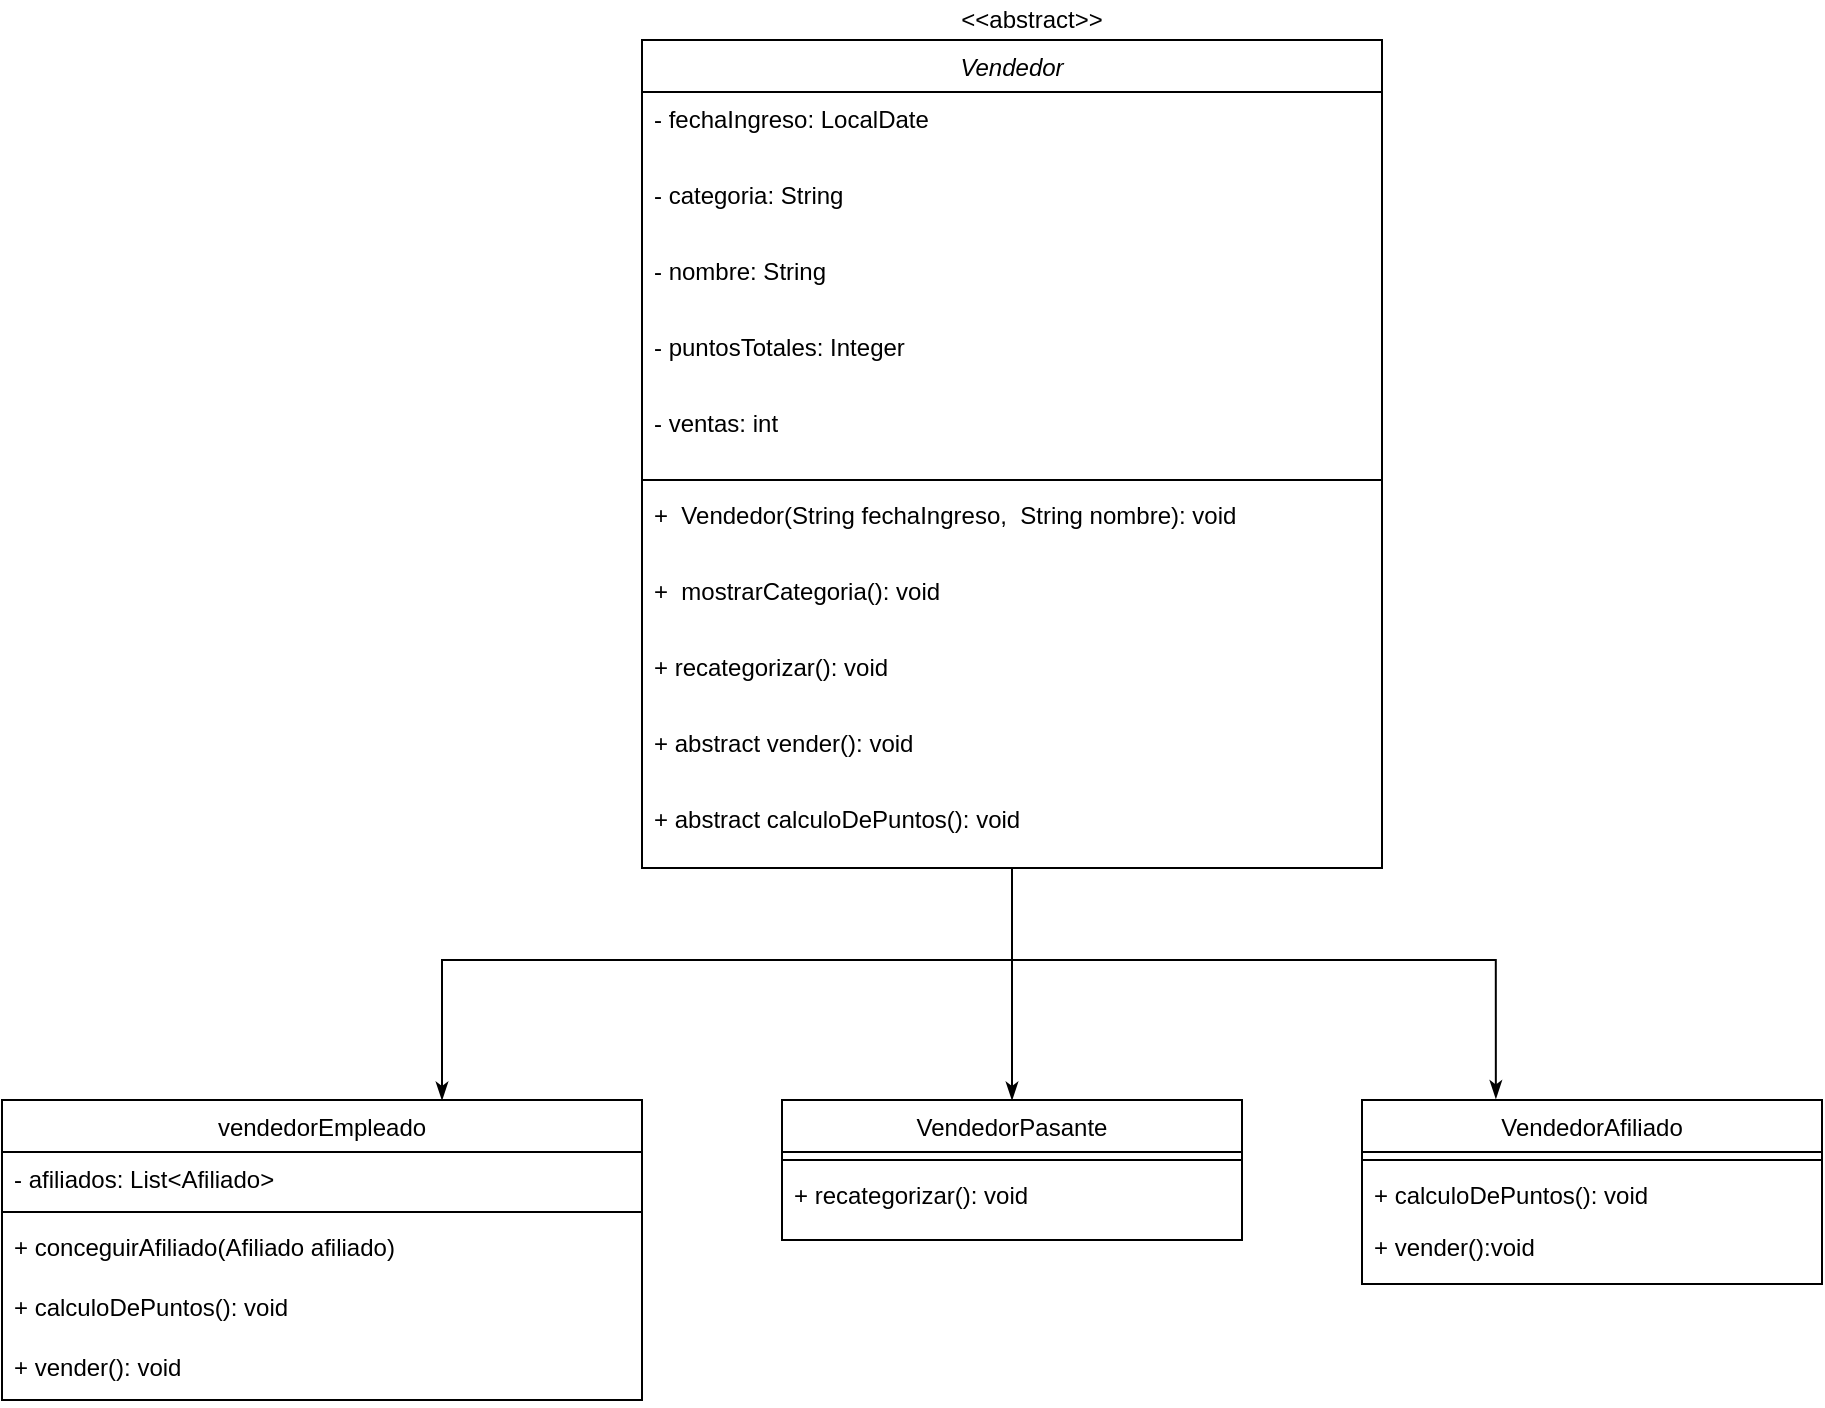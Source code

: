 <mxfile version="14.9.6" type="device"><diagram id="C5RBs43oDa-KdzZeNtuy" name="Page-1"><mxGraphModel dx="2249" dy="795" grid="1" gridSize="10" guides="1" tooltips="1" connect="1" arrows="1" fold="1" page="1" pageScale="1" pageWidth="827" pageHeight="1169" math="0" shadow="0"><root><mxCell id="WIyWlLk6GJQsqaUBKTNV-0"/><mxCell id="WIyWlLk6GJQsqaUBKTNV-1" parent="WIyWlLk6GJQsqaUBKTNV-0"/><mxCell id="L-disoOjAciLkqngUj3k-73" style="edgeStyle=orthogonalEdgeStyle;rounded=0;orthogonalLoop=1;jettySize=auto;html=1;endArrow=classicThin;endFill=1;" parent="WIyWlLk6GJQsqaUBKTNV-1" source="zkfFHV4jXpPFQw0GAbJ--0" target="L-disoOjAciLkqngUj3k-43" edge="1"><mxGeometry relative="1" as="geometry"><Array as="points"><mxPoint x="215" y="490"/><mxPoint x="-70" y="490"/></Array></mxGeometry></mxCell><mxCell id="L-disoOjAciLkqngUj3k-82" style="edgeStyle=orthogonalEdgeStyle;rounded=0;orthogonalLoop=1;jettySize=auto;html=1;entryX=0.291;entryY=-0.008;entryDx=0;entryDy=0;entryPerimeter=0;endArrow=classicThin;endFill=1;" parent="WIyWlLk6GJQsqaUBKTNV-1" source="zkfFHV4jXpPFQw0GAbJ--0" target="L-disoOjAciLkqngUj3k-57" edge="1"><mxGeometry relative="1" as="geometry"><Array as="points"><mxPoint x="215" y="490"/><mxPoint x="457" y="490"/></Array></mxGeometry></mxCell><mxCell id="L-disoOjAciLkqngUj3k-99" style="edgeStyle=orthogonalEdgeStyle;rounded=0;orthogonalLoop=1;jettySize=auto;html=1;entryX=0.5;entryY=0;entryDx=0;entryDy=0;endArrow=classicThin;endFill=1;" parent="WIyWlLk6GJQsqaUBKTNV-1" source="zkfFHV4jXpPFQw0GAbJ--0" target="L-disoOjAciLkqngUj3k-94" edge="1"><mxGeometry relative="1" as="geometry"/></mxCell><mxCell id="zkfFHV4jXpPFQw0GAbJ--0" value="Vendedor" style="swimlane;fontStyle=2;align=center;verticalAlign=top;childLayout=stackLayout;horizontal=1;startSize=26;horizontalStack=0;resizeParent=1;resizeLast=0;collapsible=1;marginBottom=0;rounded=0;shadow=0;strokeWidth=1;" parent="WIyWlLk6GJQsqaUBKTNV-1" vertex="1"><mxGeometry x="30" y="30" width="370" height="414" as="geometry"><mxRectangle x="230" y="140" width="160" height="26" as="alternateBounds"/></mxGeometry></mxCell><mxCell id="L-disoOjAciLkqngUj3k-84" value="- fechaIngreso: LocalDate" style="text;align=left;verticalAlign=top;spacingLeft=4;spacingRight=4;overflow=hidden;rotatable=0;points=[[0,0.5],[1,0.5]];portConstraint=eastwest;" parent="zkfFHV4jXpPFQw0GAbJ--0" vertex="1"><mxGeometry y="26" width="370" height="38" as="geometry"/></mxCell><mxCell id="L-disoOjAciLkqngUj3k-91" value="- categoria: String" style="text;align=left;verticalAlign=top;spacingLeft=4;spacingRight=4;overflow=hidden;rotatable=0;points=[[0,0.5],[1,0.5]];portConstraint=eastwest;" parent="zkfFHV4jXpPFQw0GAbJ--0" vertex="1"><mxGeometry y="64" width="370" height="38" as="geometry"/></mxCell><mxCell id="L-disoOjAciLkqngUj3k-92" value="- nombre: String" style="text;align=left;verticalAlign=top;spacingLeft=4;spacingRight=4;overflow=hidden;rotatable=0;points=[[0,0.5],[1,0.5]];portConstraint=eastwest;" parent="zkfFHV4jXpPFQw0GAbJ--0" vertex="1"><mxGeometry y="102" width="370" height="38" as="geometry"/></mxCell><mxCell id="L-disoOjAciLkqngUj3k-93" value="- puntosTotales: Integer" style="text;align=left;verticalAlign=top;spacingLeft=4;spacingRight=4;overflow=hidden;rotatable=0;points=[[0,0.5],[1,0.5]];portConstraint=eastwest;" parent="zkfFHV4jXpPFQw0GAbJ--0" vertex="1"><mxGeometry y="140" width="370" height="38" as="geometry"/></mxCell><mxCell id="L-disoOjAciLkqngUj3k-98" value="- ventas: int" style="text;align=left;verticalAlign=top;spacingLeft=4;spacingRight=4;overflow=hidden;rotatable=0;points=[[0,0.5],[1,0.5]];portConstraint=eastwest;" parent="zkfFHV4jXpPFQw0GAbJ--0" vertex="1"><mxGeometry y="178" width="370" height="38" as="geometry"/></mxCell><mxCell id="zkfFHV4jXpPFQw0GAbJ--4" value="" style="line;html=1;strokeWidth=1;align=left;verticalAlign=middle;spacingTop=-1;spacingLeft=3;spacingRight=3;rotatable=0;labelPosition=right;points=[];portConstraint=eastwest;" parent="zkfFHV4jXpPFQw0GAbJ--0" vertex="1"><mxGeometry y="216" width="370" height="8" as="geometry"/></mxCell><mxCell id="L-disoOjAciLkqngUj3k-72" value="+  Vendedor(String fechaIngreso,  String nombre): void" style="text;align=left;verticalAlign=top;spacingLeft=4;spacingRight=4;overflow=hidden;rotatable=0;points=[[0,0.5],[1,0.5]];portConstraint=eastwest;" parent="zkfFHV4jXpPFQw0GAbJ--0" vertex="1"><mxGeometry y="224" width="370" height="38" as="geometry"/></mxCell><mxCell id="-_I-xI2GRU3_9uH1weOU-0" value="+  mostrarCategoria(): void" style="text;align=left;verticalAlign=top;spacingLeft=4;spacingRight=4;overflow=hidden;rotatable=0;points=[[0,0.5],[1,0.5]];portConstraint=eastwest;" vertex="1" parent="zkfFHV4jXpPFQw0GAbJ--0"><mxGeometry y="262" width="370" height="38" as="geometry"/></mxCell><mxCell id="L-disoOjAciLkqngUj3k-90" value="+ recategorizar(): void" style="text;align=left;verticalAlign=top;spacingLeft=4;spacingRight=4;overflow=hidden;rotatable=0;points=[[0,0.5],[1,0.5]];portConstraint=eastwest;" parent="zkfFHV4jXpPFQw0GAbJ--0" vertex="1"><mxGeometry y="300" width="370" height="38" as="geometry"/></mxCell><mxCell id="L-disoOjAciLkqngUj3k-85" value="+ abstract vender(): void" style="text;align=left;verticalAlign=top;spacingLeft=4;spacingRight=4;overflow=hidden;rotatable=0;points=[[0,0.5],[1,0.5]];portConstraint=eastwest;" parent="zkfFHV4jXpPFQw0GAbJ--0" vertex="1"><mxGeometry y="338" width="370" height="38" as="geometry"/></mxCell><mxCell id="L-disoOjAciLkqngUj3k-86" value="+ abstract calculoDePuntos(): void" style="text;align=left;verticalAlign=top;spacingLeft=4;spacingRight=4;overflow=hidden;rotatable=0;points=[[0,0.5],[1,0.5]];portConstraint=eastwest;" parent="zkfFHV4jXpPFQw0GAbJ--0" vertex="1"><mxGeometry y="376" width="370" height="38" as="geometry"/></mxCell><mxCell id="L-disoOjAciLkqngUj3k-43" value="vendedorEmpleado" style="swimlane;fontStyle=0;align=center;verticalAlign=top;childLayout=stackLayout;horizontal=1;startSize=26;horizontalStack=0;resizeParent=1;resizeLast=0;collapsible=1;marginBottom=0;rounded=0;shadow=0;strokeWidth=1;" parent="WIyWlLk6GJQsqaUBKTNV-1" vertex="1"><mxGeometry x="-290" y="560" width="320" height="150" as="geometry"><mxRectangle x="340" y="380" width="170" height="26" as="alternateBounds"/></mxGeometry></mxCell><mxCell id="L-disoOjAciLkqngUj3k-56" value="- afiliados: List&lt;Afiliado&gt;" style="text;align=left;verticalAlign=top;spacingLeft=4;spacingRight=4;overflow=hidden;rotatable=0;points=[[0,0.5],[1,0.5]];portConstraint=eastwest;" parent="L-disoOjAciLkqngUj3k-43" vertex="1"><mxGeometry y="26" width="320" height="26" as="geometry"/></mxCell><mxCell id="L-disoOjAciLkqngUj3k-44" value="" style="line;html=1;strokeWidth=1;align=left;verticalAlign=middle;spacingTop=-1;spacingLeft=3;spacingRight=3;rotatable=0;labelPosition=right;points=[];portConstraint=eastwest;" parent="L-disoOjAciLkqngUj3k-43" vertex="1"><mxGeometry y="52" width="320" height="8" as="geometry"/></mxCell><mxCell id="L-disoOjAciLkqngUj3k-55" value="+ conceguirAfiliado(Afiliado afiliado)" style="text;align=left;verticalAlign=top;spacingLeft=4;spacingRight=4;overflow=hidden;rotatable=0;points=[[0,0.5],[1,0.5]];portConstraint=eastwest;" parent="L-disoOjAciLkqngUj3k-43" vertex="1"><mxGeometry y="60" width="320" height="30" as="geometry"/></mxCell><mxCell id="L-disoOjAciLkqngUj3k-87" value="+ calculoDePuntos(): void" style="text;align=left;verticalAlign=top;spacingLeft=4;spacingRight=4;overflow=hidden;rotatable=0;points=[[0,0.5],[1,0.5]];portConstraint=eastwest;" parent="L-disoOjAciLkqngUj3k-43" vertex="1"><mxGeometry y="90" width="320" height="30" as="geometry"/></mxCell><mxCell id="L-disoOjAciLkqngUj3k-88" value="+ vender(): void" style="text;align=left;verticalAlign=top;spacingLeft=4;spacingRight=4;overflow=hidden;rotatable=0;points=[[0,0.5],[1,0.5]];portConstraint=eastwest;" parent="L-disoOjAciLkqngUj3k-43" vertex="1"><mxGeometry y="120" width="320" height="30" as="geometry"/></mxCell><mxCell id="L-disoOjAciLkqngUj3k-57" value="VendedorAfiliado" style="swimlane;fontStyle=0;align=center;verticalAlign=top;childLayout=stackLayout;horizontal=1;startSize=26;horizontalStack=0;resizeParent=1;resizeLast=0;collapsible=1;marginBottom=0;rounded=0;shadow=0;strokeWidth=1;" parent="WIyWlLk6GJQsqaUBKTNV-1" vertex="1"><mxGeometry x="390" y="560" width="230" height="92" as="geometry"><mxRectangle x="340" y="380" width="170" height="26" as="alternateBounds"/></mxGeometry></mxCell><mxCell id="L-disoOjAciLkqngUj3k-59" value="" style="line;html=1;strokeWidth=1;align=left;verticalAlign=middle;spacingTop=-1;spacingLeft=3;spacingRight=3;rotatable=0;labelPosition=right;points=[];portConstraint=eastwest;" parent="L-disoOjAciLkqngUj3k-57" vertex="1"><mxGeometry y="26" width="230" height="8" as="geometry"/></mxCell><mxCell id="L-disoOjAciLkqngUj3k-60" value="+ calculoDePuntos(): void" style="text;align=left;verticalAlign=top;spacingLeft=4;spacingRight=4;overflow=hidden;rotatable=0;points=[[0,0.5],[1,0.5]];portConstraint=eastwest;" parent="L-disoOjAciLkqngUj3k-57" vertex="1"><mxGeometry y="34" width="230" height="26" as="geometry"/></mxCell><mxCell id="L-disoOjAciLkqngUj3k-89" value="+ vender():void" style="text;align=left;verticalAlign=top;spacingLeft=4;spacingRight=4;overflow=hidden;rotatable=0;points=[[0,0.5],[1,0.5]];portConstraint=eastwest;" parent="L-disoOjAciLkqngUj3k-57" vertex="1"><mxGeometry y="60" width="230" height="32" as="geometry"/></mxCell><mxCell id="L-disoOjAciLkqngUj3k-80" value="&amp;lt;&amp;lt;abstract&amp;gt;&amp;gt;" style="text;html=1;strokeColor=none;fillColor=none;align=center;verticalAlign=middle;whiteSpace=wrap;rounded=0;" parent="WIyWlLk6GJQsqaUBKTNV-1" vertex="1"><mxGeometry x="205" y="10" width="40" height="20" as="geometry"/></mxCell><mxCell id="L-disoOjAciLkqngUj3k-94" value="VendedorPasante" style="swimlane;fontStyle=0;align=center;verticalAlign=top;childLayout=stackLayout;horizontal=1;startSize=26;horizontalStack=0;resizeParent=1;resizeLast=0;collapsible=1;marginBottom=0;rounded=0;shadow=0;strokeWidth=1;" parent="WIyWlLk6GJQsqaUBKTNV-1" vertex="1"><mxGeometry x="100" y="560" width="230" height="70" as="geometry"><mxRectangle x="340" y="380" width="170" height="26" as="alternateBounds"/></mxGeometry></mxCell><mxCell id="L-disoOjAciLkqngUj3k-95" value="" style="line;html=1;strokeWidth=1;align=left;verticalAlign=middle;spacingTop=-1;spacingLeft=3;spacingRight=3;rotatable=0;labelPosition=right;points=[];portConstraint=eastwest;" parent="L-disoOjAciLkqngUj3k-94" vertex="1"><mxGeometry y="26" width="230" height="8" as="geometry"/></mxCell><mxCell id="L-disoOjAciLkqngUj3k-96" value="+ recategorizar(): void" style="text;align=left;verticalAlign=top;spacingLeft=4;spacingRight=4;overflow=hidden;rotatable=0;points=[[0,0.5],[1,0.5]];portConstraint=eastwest;" parent="L-disoOjAciLkqngUj3k-94" vertex="1"><mxGeometry y="34" width="230" height="26" as="geometry"/></mxCell></root></mxGraphModel></diagram></mxfile>